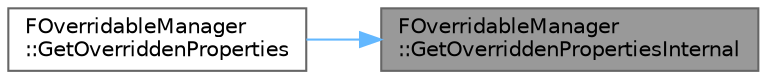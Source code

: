 digraph "FOverridableManager::GetOverriddenPropertiesInternal"
{
 // INTERACTIVE_SVG=YES
 // LATEX_PDF_SIZE
  bgcolor="transparent";
  edge [fontname=Helvetica,fontsize=10,labelfontname=Helvetica,labelfontsize=10];
  node [fontname=Helvetica,fontsize=10,shape=box,height=0.2,width=0.4];
  rankdir="RL";
  Node1 [id="Node000001",label="FOverridableManager\l::GetOverriddenPropertiesInternal",height=0.2,width=0.4,color="gray40", fillcolor="grey60", style="filled", fontcolor="black",tooltip=" "];
  Node1 -> Node2 [id="edge1_Node000001_Node000002",dir="back",color="steelblue1",style="solid",tooltip=" "];
  Node2 [id="Node000002",label="FOverridableManager\l::GetOverriddenProperties",height=0.2,width=0.4,color="grey40", fillcolor="white", style="filled",URL="$db/df3/classFOverridableManager.html#a6a0cead22eef0a4f442b461008801e2d",tooltip="Retrieve the overridden properties for the specified object."];
}
